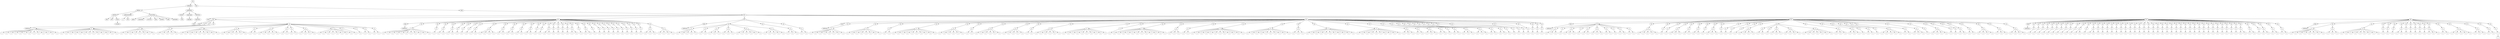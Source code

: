digraph Tree {
	"t0" [label = "TEI"];
	"t1" [label = "teiHeader"];
	"t2" [label = "fileDesc"];
	"t3" [label = "titleStmt"];
	"t4" [label = "title"];
	"t5" [label = "title"];
	"t6" [label = "author"];
	"t7" [label = "surname"];
	"t8" [label = "publicationStmt"];
	"t9" [label = "p"];
	"t10" [label = "idno"];
	"t11" [label = "sourceDesc"];
	"t12" [label = "genre"];
	"t13" [label = "inspiration"];
	"t14" [label = "structure"];
	"t15" [label = "type"];
	"t16" [label = "periode"];
	"t17" [label = "taille"];
	"t18" [label = "permalien"];
	"t19" [label = "profileDesc"];
	"t20" [label = "creation"];
	"t21" [label = "date"];
	"t22" [label = "langUsage"];
	"t23" [label = "language"];
	"t24" [label = "textClass"];
	"t25" [label = "keywords"];
	"t26" [label = "term"];
	"t27" [label = "text"];
	"t28" [label = "body"];
	"t29" [label = "div1"];
	"t30" [label = "head"];
	"t31" [label = "div2"];
	"t32" [label = "head"];
	"t33" [label = "listPerson"];
	"t34" [label = "sp"];
	"t35" [label = "p"];
	"t36" [label = "s"];
	"t37" [label = "s"];
	"t38" [label = "s"];
	"t39" [label = "s"];
	"t40" [label = "s"];
	"t41" [label = "s"];
	"t42" [label = "s"];
	"t43" [label = "s"];
	"t44" [label = "s"];
	"t45" [label = "s"];
	"t46" [label = "s"];
	"t47" [label = "s"];
	"t48" [label = "s"];
	"t49" [label = "sp"];
	"t50" [label = "p"];
	"t51" [label = "s"];
	"t52" [label = "s"];
	"t53" [label = "s"];
	"t54" [label = "s"];
	"t55" [label = "s"];
	"t56" [label = "s"];
	"t57" [label = "s"];
	"t58" [label = "s"];
	"t59" [label = "s"];
	"t60" [label = "s"];
	"t61" [label = "s"];
	"t62" [label = "s"];
	"t63" [label = "s"];
	"t64" [label = "sp"];
	"t65" [label = "p"];
	"t66" [label = "s"];
	"t67" [label = "s"];
	"t68" [label = "s"];
	"t69" [label = "s"];
	"t70" [label = "s"];
	"t71" [label = "s"];
	"t72" [label = "s"];
	"t73" [label = "s"];
	"t74" [label = "sp"];
	"t75" [label = "p"];
	"t76" [label = "s"];
	"t77" [label = "s"];
	"t78" [label = "s"];
	"t79" [label = "s"];
	"t80" [label = "s"];
	"t81" [label = "p"];
	"t82" [label = "s"];
	"t83" [label = "s"];
	"t84" [label = "s"];
	"t85" [label = "s"];
	"t86" [label = "s"];
	"t87" [label = "s"];
	"t88" [label = "s"];
	"t89" [label = "s"];
	"t90" [label = "s"];
	"t91" [label = "p"];
	"t92" [label = "s"];
	"t93" [label = "s"];
	"t94" [label = "s"];
	"t95" [label = "s"];
	"t96" [label = "s"];
	"t97" [label = "s"];
	"t98" [label = "p"];
	"t99" [label = "s"];
	"t100" [label = "s"];
	"t101" [label = "p"];
	"t102" [label = "s"];
	"t103" [label = "s"];
	"t104" [label = "s"];
	"t105" [label = "s"];
	"t106" [label = "s"];
	"t107" [label = "p"];
	"t108" [label = "s"];
	"t109" [label = "s"];
	"t110" [label = "p"];
	"t111" [label = "s"];
	"t112" [label = "s"];
	"t113" [label = "p"];
	"t114" [label = "s"];
	"t115" [label = "s"];
	"t116" [label = "s"];
	"t117" [label = "s"];
	"t118" [label = "p"];
	"t119" [label = "s"];
	"t120" [label = "s"];
	"t121" [label = "s"];
	"t122" [label = "s"];
	"t123" [label = "s"];
	"t124" [label = "s"];
	"t125" [label = "s"];
	"t126" [label = "s"];
	"t127" [label = "p"];
	"t128" [label = "s"];
	"t129" [label = "p"];
	"t130" [label = "s"];
	"t131" [label = "p"];
	"t132" [label = "s"];
	"t133" [label = "s"];
	"t134" [label = "p"];
	"t135" [label = "s"];
	"t136" [label = "s"];
	"t137" [label = "div2"];
	"t138" [label = "head"];
	"t139" [label = "listPerson"];
	"t140" [label = "sp"];
	"t141" [label = "p"];
	"t142" [label = "s"];
	"t143" [label = "s"];
	"t144" [label = "s"];
	"t145" [label = "s"];
	"t146" [label = "s"];
	"t147" [label = "s"];
	"t148" [label = "s"];
	"t149" [label = "s"];
	"t150" [label = "s"];
	"t151" [label = "s"];
	"t152" [label = "s"];
	"t153" [label = "sp"];
	"t154" [label = "p"];
	"t155" [label = "s"];
	"t156" [label = "sp"];
	"t157" [label = "p"];
	"t158" [label = "s"];
	"t159" [label = "s"];
	"t160" [label = "sp"];
	"t161" [label = "p"];
	"t162" [label = "s"];
	"t163" [label = "s"];
	"t164" [label = "sp"];
	"t165" [label = "p"];
	"t166" [label = "s"];
	"t167" [label = "sp"];
	"t168" [label = "p"];
	"t169" [label = "s"];
	"t170" [label = "sp"];
	"t171" [label = "p"];
	"t172" [label = "s"];
	"t173" [label = "sp"];
	"t174" [label = "p"];
	"t175" [label = "s"];
	"t176" [label = "s"];
	"t177" [label = "sp"];
	"t178" [label = "p"];
	"t179" [label = "s"];
	"t180" [label = "s"];
	"t181" [label = "s"];
	"t182" [label = "s"];
	"t183" [label = "sp"];
	"t184" [label = "p"];
	"t185" [label = "s"];
	"t186" [label = "s"];
	"t187" [label = "sp"];
	"t188" [label = "p"];
	"t189" [label = "s"];
	"t190" [label = "s"];
	"t191" [label = "sp"];
	"t192" [label = "p"];
	"t193" [label = "s"];
	"t194" [label = "s"];
	"t195" [label = "sp"];
	"t196" [label = "p"];
	"t197" [label = "s"];
	"t198" [label = "s"];
	"t199" [label = "sp"];
	"t200" [label = "p"];
	"t201" [label = "s"];
	"t202" [label = "sp"];
	"t203" [label = "p"];
	"t204" [label = "s"];
	"t205" [label = "sp"];
	"t206" [label = "p"];
	"t207" [label = "s"];
	"t208" [label = "s"];
	"t209" [label = "sp"];
	"t210" [label = "p"];
	"t211" [label = "s"];
	"t212" [label = "sp"];
	"t213" [label = "p"];
	"t214" [label = "s"];
	"t215" [label = "sp"];
	"t216" [label = "p"];
	"t217" [label = "s"];
	"t218" [label = "sp"];
	"t219" [label = "p"];
	"t220" [label = "s"];
	"t221" [label = "sp"];
	"t222" [label = "p"];
	"t223" [label = "s"];
	"t224" [label = "s"];
	"t225" [label = "sp"];
	"t226" [label = "p"];
	"t227" [label = "s"];
	"t228" [label = "sp"];
	"t229" [label = "p"];
	"t230" [label = "s"];
	"t231" [label = "s"];
	"t232" [label = "sp"];
	"t233" [label = "p"];
	"t234" [label = "s"];
	"t235" [label = "sp"];
	"t236" [label = "p"];
	"t237" [label = "s"];
	"t238" [label = "sp"];
	"t239" [label = "p"];
	"t240" [label = "s"];
	"t241" [label = "sp"];
	"t242" [label = "p"];
	"t243" [label = "s"];
	"t244" [label = "sp"];
	"t245" [label = "p"];
	"t246" [label = "s"];
	"t247" [label = "sp"];
	"t248" [label = "p"];
	"t249" [label = "s"];
	"t250" [label = "sp"];
	"t251" [label = "p"];
	"t252" [label = "s"];
	"t253" [label = "sp"];
	"t254" [label = "p"];
	"t255" [label = "s"];
	"t256" [label = "sp"];
	"t257" [label = "p"];
	"t258" [label = "s"];
	"t259" [label = "sp"];
	"t260" [label = "p"];
	"t261" [label = "s"];
	"t262" [label = "sp"];
	"t263" [label = "p"];
	"t264" [label = "s"];
	"t265" [label = "sp"];
	"t266" [label = "p"];
	"t267" [label = "s"];
	"t268" [label = "s"];
	"t269" [label = "s"];
	"t270" [label = "p"];
	"t271" [label = "s"];
	"t272" [label = "s"];
	"t273" [label = "s"];
	"t274" [label = "s"];
	"t275" [label = "div2"];
	"t276" [label = "head"];
	"t277" [label = "listPerson"];
	"t278" [label = "sp"];
	"t279" [label = "p"];
	"t280" [label = "s"];
	"t281" [label = "s"];
	"t282" [label = "s"];
	"t283" [label = "s"];
	"t284" [label = "s"];
	"t285" [label = "p"];
	"t286" [label = "s"];
	"t287" [label = "s"];
	"t288" [label = "p"];
	"t289" [label = "s"];
	"t290" [label = "s"];
	"t291" [label = "s"];
	"t292" [label = "p"];
	"t293" [label = "s"];
	"t294" [label = "s"];
	"t295" [label = "s"];
	"t296" [label = "p"];
	"t297" [label = "s"];
	"t298" [label = "s"];
	"t299" [label = "s"];
	"t300" [label = "s"];
	"t301" [label = "s"];
	"t302" [label = "s"];
	"t303" [label = "p"];
	"t304" [label = "s"];
	"t305" [label = "s"];
	"t306" [label = "s"];
	"t307" [label = "s"];
	"t308" [label = "s"];
	"t309" [label = "sp"];
	"t310" [label = "p"];
	"t311" [label = "s"];
	"t312" [label = "s"];
	"t313" [label = "s"];
	"t314" [label = "sp"];
	"t315" [label = "p"];
	"t316" [label = "s"];
	"t317" [label = "s"];
	"t318" [label = "div2"];
	"t319" [label = "head"];
	"t320" [label = "listPerson"];
	"t321" [label = "sp"];
	"t322" [label = "p"];
	"t323" [label = "s"];
	"t324" [label = "s"];
	"t325" [label = "s"];
	"t326" [label = "s"];
	"t327" [label = "s"];
	"t328" [label = "s"];
	"t329" [label = "s"];
	"t330" [label = "s"];
	"t331" [label = "sp"];
	"t332" [label = "p"];
	"t333" [label = "s"];
	"t334" [label = "s"];
	"t335" [label = "s"];
	"t336" [label = "s"];
	"t337" [label = "s"];
	"t338" [label = "s"];
	"t339" [label = "s"];
	"t340" [label = "s"];
	"t341" [label = "sp"];
	"t342" [label = "p"];
	"t343" [label = "s"];
	"t344" [label = "s"];
	"t345" [label = "sp"];
	"t346" [label = "p"];
	"t347" [label = "s"];
	"t348" [label = "s"];
	"t349" [label = "s"];
	"t350" [label = "s"];
	"t351" [label = "s"];
	"t352" [label = "s"];
	"t353" [label = "s"];
	"t354" [label = "s"];
	"t355" [label = "s"];
	"t356" [label = "s"];
	"t357" [label = "sp"];
	"t358" [label = "p"];
	"t359" [label = "s"];
	"t360" [label = "s"];
	"t361" [label = "s"];
	"t362" [label = "s"];
	"t363" [label = "s"];
	"t364" [label = "s"];
	"t365" [label = "sp"];
	"t366" [label = "p"];
	"t367" [label = "s"];
	"t368" [label = "s"];
	"t369" [label = "sp"];
	"t370" [label = "p"];
	"t371" [label = "s"];
	"t372" [label = "s"];
	"t373" [label = "s"];
	"t374" [label = "s"];
	"t375" [label = "s"];
	"t376" [label = "s"];
	"t377" [label = "sp"];
	"t378" [label = "p"];
	"t379" [label = "s"];
	"t380" [label = "s"];
	"t381" [label = "s"];
	"t382" [label = "s"];
	"t383" [label = "s"];
	"t384" [label = "sp"];
	"t385" [label = "p"];
	"t386" [label = "s"];
	"t387" [label = "s"];
	"t388" [label = "sp"];
	"t389" [label = "p"];
	"t390" [label = "s"];
	"t391" [label = "s"];
	"t392" [label = "s"];
	"t393" [label = "s"];
	"t394" [label = "s"];
	"t395" [label = "s"];
	"t396" [label = "sp"];
	"t397" [label = "p"];
	"t398" [label = "s"];
	"t399" [label = "s"];
	"t400" [label = "s"];
	"t401" [label = "s"];
	"t402" [label = "s"];
	"t403" [label = "s"];
	"t404" [label = "s"];
	"t405" [label = "s"];
	"t406" [label = "s"];
	"t407" [label = "s"];
	"t408" [label = "sp"];
	"t409" [label = "p"];
	"t410" [label = "s"];
	"t411" [label = "sp"];
	"t412" [label = "p"];
	"t413" [label = "s"];
	"t414" [label = "s"];
	"t415" [label = "s"];
	"t416" [label = "s"];
	"t417" [label = "s"];
	"t418" [label = "s"];
	"t419" [label = "s"];
	"t420" [label = "s"];
	"t421" [label = "s"];
	"t422" [label = "s"];
	"t423" [label = "s"];
	"t424" [label = "s"];
	"t425" [label = "sp"];
	"t426" [label = "p"];
	"t427" [label = "s"];
	"t428" [label = "s"];
	"t429" [label = "s"];
	"t430" [label = "sp"];
	"t431" [label = "p"];
	"t432" [label = "s"];
	"t433" [label = "s"];
	"t434" [label = "sp"];
	"t435" [label = "p"];
	"t436" [label = "s"];
	"t437" [label = "s"];
	"t438" [label = "s"];
	"t439" [label = "s"];
	"t440" [label = "s"];
	"t441" [label = "s"];
	"t442" [label = "s"];
	"t443" [label = "s"];
	"t444" [label = "s"];
	"t445" [label = "s"];
	"t446" [label = "s"];
	"t447" [label = "s"];
	"t448" [label = "sp"];
	"t449" [label = "p"];
	"t450" [label = "s"];
	"t451" [label = "s"];
	"t452" [label = "s"];
	"t453" [label = "s"];
	"t454" [label = "s"];
	"t455" [label = "s"];
	"t456" [label = "s"];
	"t457" [label = "s"];
	"t458" [label = "s"];
	"t459" [label = "s"];
	"t460" [label = "sp"];
	"t461" [label = "p"];
	"t462" [label = "s"];
	"t463" [label = "s"];
	"t464" [label = "s"];
	"t465" [label = "sp"];
	"t466" [label = "p"];
	"t467" [label = "s"];
	"t468" [label = "s"];
	"t469" [label = "s"];
	"t470" [label = "s"];
	"t471" [label = "s"];
	"t472" [label = "s"];
	"t473" [label = "s"];
	"t474" [label = "s"];
	"t475" [label = "s"];
	"t476" [label = "s"];
	"t477" [label = "s"];
	"t478" [label = "sp"];
	"t479" [label = "p"];
	"t480" [label = "s"];
	"t481" [label = "s"];
	"t482" [label = "s"];
	"t483" [label = "s"];
	"t484" [label = "s"];
	"t485" [label = "s"];
	"t486" [label = "s"];
	"t487" [label = "s"];
	"t488" [label = "s"];
	"t489" [label = "s"];
	"t490" [label = "sp"];
	"t491" [label = "p"];
	"t492" [label = "s"];
	"t493" [label = "s"];
	"t494" [label = "s"];
	"t495" [label = "sp"];
	"t496" [label = "p"];
	"t497" [label = "s"];
	"t498" [label = "s"];
	"t499" [label = "sp"];
	"t500" [label = "p"];
	"t501" [label = "s"];
	"t502" [label = "s"];
	"t503" [label = "s"];
	"t504" [label = "sp"];
	"t505" [label = "p"];
	"t506" [label = "s"];
	"t507" [label = "s"];
	"t508" [label = "sp"];
	"t509" [label = "p"];
	"t510" [label = "s"];
	"t511" [label = "sp"];
	"t512" [label = "p"];
	"t513" [label = "s"];
	"t514" [label = "s"];
	"t515" [label = "sp"];
	"t516" [label = "p"];
	"t517" [label = "s"];
	"t518" [label = "s"];
	"t519" [label = "s"];
	"t520" [label = "sp"];
	"t521" [label = "p"];
	"t522" [label = "s"];
	"t523" [label = "s"];
	"t524" [label = "s"];
	"t525" [label = "sp"];
	"t526" [label = "p"];
	"t527" [label = "s"];
	"t528" [label = "s"];
	"t529" [label = "sp"];
	"t530" [label = "p"];
	"t531" [label = "s"];
	"t532" [label = "s"];
	"t533" [label = "sp"];
	"t534" [label = "p"];
	"t535" [label = "s"];
	"t536" [label = "sp"];
	"t537" [label = "p"];
	"t538" [label = "s"];
	"t539" [label = "sp"];
	"t540" [label = "p"];
	"t541" [label = "s"];
	"t542" [label = "sp"];
	"t543" [label = "p"];
	"t544" [label = "s"];
	"t545" [label = "sp"];
	"t546" [label = "p"];
	"t547" [label = "s"];
	"t548" [label = "sp"];
	"t549" [label = "p"];
	"t550" [label = "s"];
	"t551" [label = "sp"];
	"t552" [label = "p"];
	"t553" [label = "s"];
	"t554" [label = "sp"];
	"t555" [label = "p"];
	"t556" [label = "s"];
	"t557" [label = "div2"];
	"t558" [label = "head"];
	"t559" [label = "listPerson"];
	"t560" [label = "sp"];
	"t561" [label = "p"];
	"t562" [label = "s"];
	"t563" [label = "s"];
	"t564" [label = "s"];
	"t565" [label = "p"];
	"t566" [label = "s"];
	"t567" [label = "p"];
	"t568" [label = "s"];
	"t569" [label = "s"];
	"t570" [label = "s"];
	"t571" [label = "p"];
	"t572" [label = "s"];
	"t573" [label = "p"];
	"t574" [label = "s"];
	"t575" [label = "s"];
	"t576" [label = "p"];
	"t577" [label = "s"];
	"t578" [label = "s"];
	"t579" [label = "s"];
	"t580" [label = "p"];
	"t581" [label = "s"];
	"t582" [label = "s"];
	"t583" [label = "p"];
	"t584" [label = "s"];
	"t585" [label = "p"];
	"t586" [label = "s"];
	"t587" [label = "s"];
	"t588" [label = "p"];
	"t589" [label = "s"];
	"t590" [label = "s"];
	"t591" [label = "sp"];
	"t592" [label = "p"];
	"t593" [label = "s"];
	"t594" [label = "s"];
	"t595" [label = "s"];
	"t596" [label = "s"];
	"t597" [label = "s"];
	"t598" [label = "sp"];
	"t599" [label = "p"];
	"t600" [label = "s"];
	"t601" [label = "sp"];
	"t602" [label = "p"];
	"t603" [label = "s"];
	"t604" [label = "sp"];
	"t605" [label = "p"];
	"t606" [label = "s"];
	"t607" [label = "s"];
	"t608" [label = "s"];
	"t609" [label = "sp"];
	"t610" [label = "p"];
	"t611" [label = "s"];
	"t612" [label = "s"];
	"t613" [label = "sp"];
	"t614" [label = "p"];
	"t615" [label = "s"];
	"t616" [label = "s"];
	"t617" [label = "sp"];
	"t618" [label = "p"];
	"t619" [label = "s"];
	"t620" [label = "sp"];
	"t621" [label = "p"];
	"t622" [label = "s"];
	"t623" [label = "s"];
	"t624" [label = "s"];
	"t625" [label = "sp"];
	"t626" [label = "p"];
	"t627" [label = "s"];
	"t628" [label = "sp"];
	"t629" [label = "p"];
	"t630" [label = "s"];
	"t631" [label = "sp"];
	"t632" [label = "p"];
	"t633" [label = "s"];
	"t634" [label = "sp"];
	"t635" [label = "p"];
	"t636" [label = "s"];
	"t637" [label = "sp"];
	"t638" [label = "p"];
	"t639" [label = "s"];
	"t640" [label = "s"];
	"t641" [label = "s"];
	"t642" [label = "s"];
	"t643" [label = "sp"];
	"t644" [label = "p"];
	"t645" [label = "s"];
	"t646" [label = "s"];
	"t647" [label = "p"];
	"t648" [label = "s"];
	"t649" [label = "p"];
	"t650" [label = "s"];
	"t651" [label = "s"];
	"t652" [label = "s"];
	"t653" [label = "p"];
	"t654" [label = "s"];
	"t655" [label = "s"];
	"t656" [label = "s"];
	"t657" [label = "s"];
	"t658" [label = "p"];
	"t659" [label = "s"];
	"t660" [label = "s"];
	"t661" [label = "s"];
	"t662" [label = "s"];
	"t663" [label = "s"];
	"t664" [label = "s"];
	"t665" [label = "s"];
	"t666" [label = "sp"];
	"t667" [label = "p"];
	"t668" [label = "s"];
	"t669" [label = "s"];
	"t670" [label = "s"];
	"t671" [label = "sp"];
	"t672" [label = "p"];
	"t673" [label = "s"];
	"t674" [label = "s"];
	"t675" [label = "s"];
	"t676" [label = "sp"];
	"t677" [label = "p"];
	"t678" [label = "s"];
	"t679" [label = "sp"];
	"t680" [label = "p"];
	"t681" [label = "s"];
	"t682" [label = "s"];
	"t683" [label = "sp"];
	"t684" [label = "p"];
	"t685" [label = "s"];
	"t686" [label = "sp"];
	"t687" [label = "p"];
	"t688" [label = "s"];
	"t689" [label = "s"];
	"t690" [label = "s"];
	"t691" [label = "s"];
	"t692" [label = "s"];
	"t693" [label = "sp"];
	"t694" [label = "p"];
	"t695" [label = "s"];
	"t696" [label = "s"];
	"t697" [label = "sp"];
	"t698" [label = "p"];
	"t699" [label = "s"];
	"t700" [label = "s"];
	"t701" [label = "s"];
	"t702" [label = "sp"];
	"t703" [label = "p"];
	"t704" [label = "s"];
	"t705" [label = "sp"];
	"t706" [label = "p"];
	"t707" [label = "s"];
	"t708" [label = "s"];
	"t709" [label = "s"];
	"t710" [label = "s"];
	"t711" [label = "sp"];
	"t712" [label = "p"];
	"t713" [label = "s"];
	"t714" [label = "sp"];
	"t715" [label = "p"];
	"t716" [label = "s"];
	"t717" [label = "sp"];
	"t718" [label = "p"];
	"t719" [label = "s"];
	"t720" [label = "s"];
	"t721" [label = "sp"];
	"t722" [label = "p"];
	"t723" [label = "s"];
	"t724" [label = "s"];
	"t725" [label = "sp"];
	"t726" [label = "p"];
	"t727" [label = "s"];
	"t728" [label = "s"];
	"t729" [label = "s"];
	"t730" [label = "s"];
	"t731" [label = "sp"];
	"t732" [label = "p"];
	"t733" [label = "s"];
	"t734" [label = "s"];
	"t735" [label = "s"];
	"t736" [label = "sp"];
	"t737" [label = "p"];
	"t738" [label = "s"];
	"t739" [label = "s"];
	"t740" [label = "s"];
	"t741" [label = "s"];
	"t742" [label = "div2"];
	"t743" [label = "head"];
	"t744" [label = "listPerson"];
	"t745" [label = "sp"];
	"t746" [label = "p"];
	"t747" [label = "s"];
	"t748" [label = "sp"];
	"t749" [label = "p"];
	"t750" [label = "s"];
	"t751" [label = "sp"];
	"t752" [label = "p"];
	"t753" [label = "s"];
	"t754" [label = "sp"];
	"t755" [label = "p"];
	"t756" [label = "s"];
	"t757" [label = "sp"];
	"t758" [label = "p"];
	"t759" [label = "s"];
	"t760" [label = "sp"];
	"t761" [label = "p"];
	"t762" [label = "s"];
	"t763" [label = "sp"];
	"t764" [label = "p"];
	"t765" [label = "s"];
	"t766" [label = "sp"];
	"t767" [label = "p"];
	"t768" [label = "s"];
	"t769" [label = "sp"];
	"t770" [label = "p"];
	"t771" [label = "s"];
	"t772" [label = "sp"];
	"t773" [label = "p"];
	"t774" [label = "s"];
	"t775" [label = "sp"];
	"t776" [label = "p"];
	"t777" [label = "s"];
	"t778" [label = "s"];
	"t779" [label = "sp"];
	"t780" [label = "p"];
	"t781" [label = "s"];
	"t782" [label = "sp"];
	"t783" [label = "p"];
	"t784" [label = "s"];
	"t785" [label = "s"];
	"t786" [label = "sp"];
	"t787" [label = "p"];
	"t788" [label = "s"];
	"t789" [label = "sp"];
	"t790" [label = "p"];
	"t791" [label = "s"];
	"t792" [label = "sp"];
	"t793" [label = "p"];
	"t794" [label = "s"];
	"t795" [label = "sp"];
	"t796" [label = "p"];
	"t797" [label = "s"];
	"t798" [label = "sp"];
	"t799" [label = "p"];
	"t800" [label = "s"];
	"t801" [label = "sp"];
	"t802" [label = "p"];
	"t803" [label = "s"];
	"t804" [label = "sp"];
	"t805" [label = "p"];
	"t806" [label = "s"];
	"t807" [label = "sp"];
	"t808" [label = "p"];
	"t809" [label = "s"];
	"t810" [label = "sp"];
	"t811" [label = "p"];
	"t812" [label = "s"];
	"t813" [label = "sp"];
	"t814" [label = "p"];
	"t815" [label = "s"];
	"t816" [label = "sp"];
	"t817" [label = "p"];
	"t818" [label = "s"];
	"t819" [label = "sp"];
	"t820" [label = "p"];
	"t821" [label = "s"];
	"t822" [label = "sp"];
	"t823" [label = "p"];
	"t824" [label = "s"];
	"t825" [label = "sp"];
	"t826" [label = "p"];
	"t827" [label = "s"];
	"t828" [label = "sp"];
	"t829" [label = "p"];
	"t830" [label = "s"];
	"t831" [label = "sp"];
	"t832" [label = "p"];
	"t833" [label = "s"];
	"t834" [label = "sp"];
	"t835" [label = "p"];
	"t836" [label = "s"];
	"t837" [label = "sp"];
	"t838" [label = "p"];
	"t839" [label = "s"];
	"t840" [label = "sp"];
	"t841" [label = "p"];
	"t842" [label = "s"];
	"t843" [label = "sp"];
	"t844" [label = "p"];
	"t845" [label = "s"];
	"t846" [label = "sp"];
	"t847" [label = "p"];
	"t848" [label = "s"];
	"t849" [label = "sp"];
	"t850" [label = "p"];
	"t851" [label = "s"];
	"t852" [label = "sp"];
	"t853" [label = "p"];
	"t854" [label = "s"];
	"t855" [label = "sp"];
	"t856" [label = "p"];
	"t857" [label = "s"];
	"t858" [label = "sp"];
	"t859" [label = "p"];
	"t860" [label = "s"];
	"t861" [label = "sp"];
	"t862" [label = "p"];
	"t863" [label = "s"];
	"t864" [label = "sp"];
	"t865" [label = "p"];
	"t866" [label = "s"];
	"t867" [label = "sp"];
	"t868" [label = "p"];
	"t869" [label = "s"];
	"t870" [label = "sp"];
	"t871" [label = "p"];
	"t872" [label = "s"];
	"t873" [label = "sp"];
	"t874" [label = "p"];
	"t875" [label = "s"];
	"t876" [label = "sp"];
	"t877" [label = "p"];
	"t878" [label = "s"];
	"t879" [label = "sp"];
	"t880" [label = "p"];
	"t881" [label = "s"];
	"t882" [label = "s"];
	"t883" [label = "sp"];
	"t884" [label = "p"];
	"t885" [label = "s"];
	"t886" [label = "s"];
	"t887" [label = "sp"];
	"t888" [label = "p"];
	"t889" [label = "s"];
	"t890" [label = "sp"];
	"t891" [label = "p"];
	"t892" [label = "s"];
	"t893" [label = "s"];
	"t894" [label = "sp"];
	"t895" [label = "p"];
	"t896" [label = "s"];
	"t897" [label = "s"];
	"t898" [label = "sp"];
	"t899" [label = "p"];
	"t900" [label = "s"];
	"t901" [label = "s"];
	"t902" [label = "div2"];
	"t903" [label = "head"];
	"t904" [label = "listPerson"];
	"t905" [label = "sp"];
	"t906" [label = "p"];
	"t907" [label = "s"];
	"t908" [label = "s"];
	"t909" [label = "s"];
	"t910" [label = "s"];
	"t911" [label = "s"];
	"t912" [label = "s"];
	"t913" [label = "s"];
	"t914" [label = "s"];
	"t915" [label = "p"];
	"t916" [label = "s"];
	"t917" [label = "s"];
	"t918" [label = "s"];
	"t919" [label = "sp"];
	"t920" [label = "p"];
	"t921" [label = "s"];
	"t922" [label = "s"];
	"t923" [label = "s"];
	"t924" [label = "s"];
	"t925" [label = "s"];
	"t926" [label = "s"];
	"t927" [label = "s"];
	"t928" [label = "s"];
	"t929" [label = "s"];
	"t930" [label = "sp"];
	"t931" [label = "p"];
	"t932" [label = "s"];
	"t933" [label = "sp"];
	"t934" [label = "p"];
	"t935" [label = "s"];
	"t936" [label = "sp"];
	"t937" [label = "p"];
	"t938" [label = "s"];
	"t939" [label = "sp"];
	"t940" [label = "p"];
	"t941" [label = "s"];
	"t942" [label = "s"];
	"t943" [label = "sp"];
	"t944" [label = "p"];
	"t945" [label = "s"];
	"t946" [label = "sp"];
	"t947" [label = "p"];
	"t948" [label = "s"];
	"t949" [label = "sp"];
	"t950" [label = "p"];
	"t951" [label = "s"];
	"t952" [label = "sp"];
	"t953" [label = "p"];
	"t954" [label = "s"];
	"t955" [label = "sp"];
	"t956" [label = "p"];
	"t957" [label = "s"];
	"t958" [label = "sp"];
	"t959" [label = "p"];
	"t960" [label = "s"];
	"t961" [label = "s"];
	"t962" [label = "s"];
	"t963" [label = "sp"];
	"t964" [label = "p"];
	"t965" [label = "s"];
	"t966" [label = "s"];
	"t967" [label = "sp"];
	"t968" [label = "p"];
	"t969" [label = "s"];
	"t970" [label = "s"];
	"t971" [label = "s"];
	"t972" [label = "s"];
	"t973" [label = "s"];
	"t974" [label = "sp"];
	"t975" [label = "p"];
	"t976" [label = "s"];
	"t977" [label = "s"];
	"t978" [label = "s"];
	"t979" [label = "sp"];
	"t980" [label = "p"];
	"t981" [label = "s"];
	"t982" [label = "s"];
	"t983" [label = "sp"];
	"t984" [label = "p"];
	"t985" [label = "s"];
	"t986" [label = "s"];
	"t0" -> "t1";
	"t1" -> "t2";
	"t2" -> "t3";
	"t3" -> "t4";
	"t3" -> "t5";
	"t3" -> "t6";
	"t6" -> "t7";
	"t2" -> "t8";
	"t8" -> "t9";
	"t8" -> "t10";
	"t2" -> "t11";
	"t11" -> "t12";
	"t11" -> "t13";
	"t11" -> "t14";
	"t11" -> "t15";
	"t11" -> "t16";
	"t11" -> "t17";
	"t11" -> "t18";
	"t1" -> "t19";
	"t19" -> "t20";
	"t20" -> "t21";
	"t19" -> "t22";
	"t22" -> "t23";
	"t19" -> "t24";
	"t24" -> "t25";
	"t25" -> "t26";
	"t0" -> "t27";
	"t27" -> "t28";
	"t28" -> "t29";
	"t29" -> "t30";
	"t29" -> "t31";
	"t31" -> "t32";
	"t32" -> "t33";
	"t31" -> "t34";
	"t34" -> "t35";
	"t35" -> "t36";
	"t35" -> "t37";
	"t35" -> "t38";
	"t35" -> "t39";
	"t35" -> "t40";
	"t35" -> "t41";
	"t35" -> "t42";
	"t35" -> "t43";
	"t35" -> "t44";
	"t35" -> "t45";
	"t35" -> "t46";
	"t35" -> "t47";
	"t35" -> "t48";
	"t31" -> "t49";
	"t49" -> "t50";
	"t50" -> "t51";
	"t50" -> "t52";
	"t50" -> "t53";
	"t50" -> "t54";
	"t50" -> "t55";
	"t50" -> "t56";
	"t50" -> "t57";
	"t50" -> "t58";
	"t50" -> "t59";
	"t50" -> "t60";
	"t50" -> "t61";
	"t50" -> "t62";
	"t50" -> "t63";
	"t31" -> "t64";
	"t64" -> "t65";
	"t65" -> "t66";
	"t65" -> "t67";
	"t65" -> "t68";
	"t65" -> "t69";
	"t65" -> "t70";
	"t65" -> "t71";
	"t65" -> "t72";
	"t65" -> "t73";
	"t31" -> "t74";
	"t74" -> "t75";
	"t75" -> "t76";
	"t75" -> "t77";
	"t75" -> "t78";
	"t75" -> "t79";
	"t75" -> "t80";
	"t74" -> "t81";
	"t81" -> "t82";
	"t81" -> "t83";
	"t81" -> "t84";
	"t81" -> "t85";
	"t81" -> "t86";
	"t81" -> "t87";
	"t81" -> "t88";
	"t81" -> "t89";
	"t81" -> "t90";
	"t74" -> "t91";
	"t91" -> "t92";
	"t91" -> "t93";
	"t91" -> "t94";
	"t91" -> "t95";
	"t91" -> "t96";
	"t91" -> "t97";
	"t74" -> "t98";
	"t98" -> "t99";
	"t98" -> "t100";
	"t74" -> "t101";
	"t101" -> "t102";
	"t101" -> "t103";
	"t101" -> "t104";
	"t101" -> "t105";
	"t101" -> "t106";
	"t74" -> "t107";
	"t107" -> "t108";
	"t107" -> "t109";
	"t74" -> "t110";
	"t110" -> "t111";
	"t110" -> "t112";
	"t74" -> "t113";
	"t113" -> "t114";
	"t113" -> "t115";
	"t113" -> "t116";
	"t113" -> "t117";
	"t74" -> "t118";
	"t118" -> "t119";
	"t118" -> "t120";
	"t118" -> "t121";
	"t118" -> "t122";
	"t118" -> "t123";
	"t118" -> "t124";
	"t118" -> "t125";
	"t118" -> "t126";
	"t74" -> "t127";
	"t127" -> "t128";
	"t74" -> "t129";
	"t129" -> "t130";
	"t74" -> "t131";
	"t131" -> "t132";
	"t131" -> "t133";
	"t74" -> "t134";
	"t134" -> "t135";
	"t134" -> "t136";
	"t29" -> "t137";
	"t137" -> "t138";
	"t138" -> "t139";
	"t137" -> "t140";
	"t140" -> "t141";
	"t141" -> "t142";
	"t141" -> "t143";
	"t141" -> "t144";
	"t141" -> "t145";
	"t141" -> "t146";
	"t141" -> "t147";
	"t141" -> "t148";
	"t141" -> "t149";
	"t141" -> "t150";
	"t141" -> "t151";
	"t141" -> "t152";
	"t137" -> "t153";
	"t153" -> "t154";
	"t154" -> "t155";
	"t137" -> "t156";
	"t156" -> "t157";
	"t157" -> "t158";
	"t157" -> "t159";
	"t137" -> "t160";
	"t160" -> "t161";
	"t161" -> "t162";
	"t161" -> "t163";
	"t137" -> "t164";
	"t164" -> "t165";
	"t165" -> "t166";
	"t137" -> "t167";
	"t167" -> "t168";
	"t168" -> "t169";
	"t137" -> "t170";
	"t170" -> "t171";
	"t171" -> "t172";
	"t137" -> "t173";
	"t173" -> "t174";
	"t174" -> "t175";
	"t174" -> "t176";
	"t137" -> "t177";
	"t177" -> "t178";
	"t178" -> "t179";
	"t178" -> "t180";
	"t178" -> "t181";
	"t178" -> "t182";
	"t137" -> "t183";
	"t183" -> "t184";
	"t184" -> "t185";
	"t184" -> "t186";
	"t137" -> "t187";
	"t187" -> "t188";
	"t188" -> "t189";
	"t188" -> "t190";
	"t137" -> "t191";
	"t191" -> "t192";
	"t192" -> "t193";
	"t192" -> "t194";
	"t137" -> "t195";
	"t195" -> "t196";
	"t196" -> "t197";
	"t196" -> "t198";
	"t137" -> "t199";
	"t199" -> "t200";
	"t200" -> "t201";
	"t137" -> "t202";
	"t202" -> "t203";
	"t203" -> "t204";
	"t137" -> "t205";
	"t205" -> "t206";
	"t206" -> "t207";
	"t206" -> "t208";
	"t137" -> "t209";
	"t209" -> "t210";
	"t210" -> "t211";
	"t137" -> "t212";
	"t212" -> "t213";
	"t213" -> "t214";
	"t137" -> "t215";
	"t215" -> "t216";
	"t216" -> "t217";
	"t137" -> "t218";
	"t218" -> "t219";
	"t219" -> "t220";
	"t137" -> "t221";
	"t221" -> "t222";
	"t222" -> "t223";
	"t222" -> "t224";
	"t137" -> "t225";
	"t225" -> "t226";
	"t226" -> "t227";
	"t137" -> "t228";
	"t228" -> "t229";
	"t229" -> "t230";
	"t229" -> "t231";
	"t137" -> "t232";
	"t232" -> "t233";
	"t233" -> "t234";
	"t137" -> "t235";
	"t235" -> "t236";
	"t236" -> "t237";
	"t137" -> "t238";
	"t238" -> "t239";
	"t239" -> "t240";
	"t137" -> "t241";
	"t241" -> "t242";
	"t242" -> "t243";
	"t137" -> "t244";
	"t244" -> "t245";
	"t245" -> "t246";
	"t137" -> "t247";
	"t247" -> "t248";
	"t248" -> "t249";
	"t137" -> "t250";
	"t250" -> "t251";
	"t251" -> "t252";
	"t137" -> "t253";
	"t253" -> "t254";
	"t254" -> "t255";
	"t137" -> "t256";
	"t256" -> "t257";
	"t257" -> "t258";
	"t137" -> "t259";
	"t259" -> "t260";
	"t260" -> "t261";
	"t137" -> "t262";
	"t262" -> "t263";
	"t263" -> "t264";
	"t137" -> "t265";
	"t265" -> "t266";
	"t266" -> "t267";
	"t266" -> "t268";
	"t266" -> "t269";
	"t265" -> "t270";
	"t270" -> "t271";
	"t270" -> "t272";
	"t270" -> "t273";
	"t270" -> "t274";
	"t29" -> "t275";
	"t275" -> "t276";
	"t276" -> "t277";
	"t275" -> "t278";
	"t278" -> "t279";
	"t279" -> "t280";
	"t279" -> "t281";
	"t279" -> "t282";
	"t279" -> "t283";
	"t279" -> "t284";
	"t278" -> "t285";
	"t285" -> "t286";
	"t285" -> "t287";
	"t278" -> "t288";
	"t288" -> "t289";
	"t288" -> "t290";
	"t288" -> "t291";
	"t278" -> "t292";
	"t292" -> "t293";
	"t292" -> "t294";
	"t292" -> "t295";
	"t278" -> "t296";
	"t296" -> "t297";
	"t296" -> "t298";
	"t296" -> "t299";
	"t296" -> "t300";
	"t296" -> "t301";
	"t296" -> "t302";
	"t278" -> "t303";
	"t303" -> "t304";
	"t303" -> "t305";
	"t303" -> "t306";
	"t303" -> "t307";
	"t303" -> "t308";
	"t275" -> "t309";
	"t309" -> "t310";
	"t310" -> "t311";
	"t310" -> "t312";
	"t310" -> "t313";
	"t275" -> "t314";
	"t314" -> "t315";
	"t315" -> "t316";
	"t315" -> "t317";
	"t29" -> "t318";
	"t318" -> "t319";
	"t319" -> "t320";
	"t318" -> "t321";
	"t321" -> "t322";
	"t322" -> "t323";
	"t322" -> "t324";
	"t322" -> "t325";
	"t322" -> "t326";
	"t322" -> "t327";
	"t322" -> "t328";
	"t322" -> "t329";
	"t322" -> "t330";
	"t318" -> "t331";
	"t331" -> "t332";
	"t332" -> "t333";
	"t332" -> "t334";
	"t332" -> "t335";
	"t332" -> "t336";
	"t332" -> "t337";
	"t332" -> "t338";
	"t332" -> "t339";
	"t332" -> "t340";
	"t318" -> "t341";
	"t341" -> "t342";
	"t342" -> "t343";
	"t342" -> "t344";
	"t318" -> "t345";
	"t345" -> "t346";
	"t346" -> "t347";
	"t346" -> "t348";
	"t346" -> "t349";
	"t346" -> "t350";
	"t346" -> "t351";
	"t346" -> "t352";
	"t346" -> "t353";
	"t346" -> "t354";
	"t346" -> "t355";
	"t346" -> "t356";
	"t318" -> "t357";
	"t357" -> "t358";
	"t358" -> "t359";
	"t358" -> "t360";
	"t358" -> "t361";
	"t358" -> "t362";
	"t358" -> "t363";
	"t358" -> "t364";
	"t318" -> "t365";
	"t365" -> "t366";
	"t366" -> "t367";
	"t366" -> "t368";
	"t318" -> "t369";
	"t369" -> "t370";
	"t370" -> "t371";
	"t370" -> "t372";
	"t370" -> "t373";
	"t370" -> "t374";
	"t370" -> "t375";
	"t370" -> "t376";
	"t318" -> "t377";
	"t377" -> "t378";
	"t378" -> "t379";
	"t378" -> "t380";
	"t378" -> "t381";
	"t378" -> "t382";
	"t378" -> "t383";
	"t318" -> "t384";
	"t384" -> "t385";
	"t385" -> "t386";
	"t385" -> "t387";
	"t318" -> "t388";
	"t388" -> "t389";
	"t389" -> "t390";
	"t389" -> "t391";
	"t389" -> "t392";
	"t389" -> "t393";
	"t389" -> "t394";
	"t389" -> "t395";
	"t318" -> "t396";
	"t396" -> "t397";
	"t397" -> "t398";
	"t397" -> "t399";
	"t397" -> "t400";
	"t397" -> "t401";
	"t397" -> "t402";
	"t397" -> "t403";
	"t397" -> "t404";
	"t397" -> "t405";
	"t397" -> "t406";
	"t397" -> "t407";
	"t318" -> "t408";
	"t408" -> "t409";
	"t409" -> "t410";
	"t318" -> "t411";
	"t411" -> "t412";
	"t412" -> "t413";
	"t412" -> "t414";
	"t412" -> "t415";
	"t412" -> "t416";
	"t412" -> "t417";
	"t412" -> "t418";
	"t412" -> "t419";
	"t412" -> "t420";
	"t412" -> "t421";
	"t412" -> "t422";
	"t412" -> "t423";
	"t412" -> "t424";
	"t318" -> "t425";
	"t425" -> "t426";
	"t426" -> "t427";
	"t426" -> "t428";
	"t426" -> "t429";
	"t318" -> "t430";
	"t430" -> "t431";
	"t431" -> "t432";
	"t431" -> "t433";
	"t318" -> "t434";
	"t434" -> "t435";
	"t435" -> "t436";
	"t435" -> "t437";
	"t435" -> "t438";
	"t435" -> "t439";
	"t435" -> "t440";
	"t435" -> "t441";
	"t435" -> "t442";
	"t435" -> "t443";
	"t435" -> "t444";
	"t435" -> "t445";
	"t435" -> "t446";
	"t435" -> "t447";
	"t318" -> "t448";
	"t448" -> "t449";
	"t449" -> "t450";
	"t449" -> "t451";
	"t449" -> "t452";
	"t449" -> "t453";
	"t449" -> "t454";
	"t449" -> "t455";
	"t449" -> "t456";
	"t449" -> "t457";
	"t449" -> "t458";
	"t449" -> "t459";
	"t318" -> "t460";
	"t460" -> "t461";
	"t461" -> "t462";
	"t461" -> "t463";
	"t461" -> "t464";
	"t318" -> "t465";
	"t465" -> "t466";
	"t466" -> "t467";
	"t466" -> "t468";
	"t466" -> "t469";
	"t466" -> "t470";
	"t466" -> "t471";
	"t466" -> "t472";
	"t466" -> "t473";
	"t466" -> "t474";
	"t466" -> "t475";
	"t466" -> "t476";
	"t466" -> "t477";
	"t318" -> "t478";
	"t478" -> "t479";
	"t479" -> "t480";
	"t479" -> "t481";
	"t479" -> "t482";
	"t479" -> "t483";
	"t479" -> "t484";
	"t479" -> "t485";
	"t479" -> "t486";
	"t479" -> "t487";
	"t479" -> "t488";
	"t479" -> "t489";
	"t318" -> "t490";
	"t490" -> "t491";
	"t491" -> "t492";
	"t491" -> "t493";
	"t491" -> "t494";
	"t318" -> "t495";
	"t495" -> "t496";
	"t496" -> "t497";
	"t496" -> "t498";
	"t318" -> "t499";
	"t499" -> "t500";
	"t500" -> "t501";
	"t500" -> "t502";
	"t500" -> "t503";
	"t318" -> "t504";
	"t504" -> "t505";
	"t505" -> "t506";
	"t505" -> "t507";
	"t318" -> "t508";
	"t508" -> "t509";
	"t509" -> "t510";
	"t318" -> "t511";
	"t511" -> "t512";
	"t512" -> "t513";
	"t512" -> "t514";
	"t318" -> "t515";
	"t515" -> "t516";
	"t516" -> "t517";
	"t516" -> "t518";
	"t516" -> "t519";
	"t318" -> "t520";
	"t520" -> "t521";
	"t521" -> "t522";
	"t521" -> "t523";
	"t521" -> "t524";
	"t318" -> "t525";
	"t525" -> "t526";
	"t526" -> "t527";
	"t526" -> "t528";
	"t318" -> "t529";
	"t529" -> "t530";
	"t530" -> "t531";
	"t530" -> "t532";
	"t318" -> "t533";
	"t533" -> "t534";
	"t534" -> "t535";
	"t318" -> "t536";
	"t536" -> "t537";
	"t537" -> "t538";
	"t318" -> "t539";
	"t539" -> "t540";
	"t540" -> "t541";
	"t318" -> "t542";
	"t542" -> "t543";
	"t543" -> "t544";
	"t318" -> "t545";
	"t545" -> "t546";
	"t546" -> "t547";
	"t318" -> "t548";
	"t548" -> "t549";
	"t549" -> "t550";
	"t318" -> "t551";
	"t551" -> "t552";
	"t552" -> "t553";
	"t318" -> "t554";
	"t554" -> "t555";
	"t555" -> "t556";
	"t29" -> "t557";
	"t557" -> "t558";
	"t558" -> "t559";
	"t557" -> "t560";
	"t560" -> "t561";
	"t561" -> "t562";
	"t561" -> "t563";
	"t561" -> "t564";
	"t560" -> "t565";
	"t565" -> "t566";
	"t560" -> "t567";
	"t567" -> "t568";
	"t567" -> "t569";
	"t567" -> "t570";
	"t560" -> "t571";
	"t571" -> "t572";
	"t560" -> "t573";
	"t573" -> "t574";
	"t573" -> "t575";
	"t560" -> "t576";
	"t576" -> "t577";
	"t576" -> "t578";
	"t576" -> "t579";
	"t560" -> "t580";
	"t580" -> "t581";
	"t580" -> "t582";
	"t560" -> "t583";
	"t583" -> "t584";
	"t560" -> "t585";
	"t585" -> "t586";
	"t585" -> "t587";
	"t560" -> "t588";
	"t588" -> "t589";
	"t588" -> "t590";
	"t557" -> "t591";
	"t591" -> "t592";
	"t592" -> "t593";
	"t592" -> "t594";
	"t592" -> "t595";
	"t592" -> "t596";
	"t592" -> "t597";
	"t557" -> "t598";
	"t598" -> "t599";
	"t599" -> "t600";
	"t557" -> "t601";
	"t601" -> "t602";
	"t602" -> "t603";
	"t557" -> "t604";
	"t604" -> "t605";
	"t605" -> "t606";
	"t605" -> "t607";
	"t605" -> "t608";
	"t557" -> "t609";
	"t609" -> "t610";
	"t610" -> "t611";
	"t610" -> "t612";
	"t557" -> "t613";
	"t613" -> "t614";
	"t614" -> "t615";
	"t614" -> "t616";
	"t557" -> "t617";
	"t617" -> "t618";
	"t618" -> "t619";
	"t557" -> "t620";
	"t620" -> "t621";
	"t621" -> "t622";
	"t621" -> "t623";
	"t621" -> "t624";
	"t557" -> "t625";
	"t625" -> "t626";
	"t626" -> "t627";
	"t557" -> "t628";
	"t628" -> "t629";
	"t629" -> "t630";
	"t557" -> "t631";
	"t631" -> "t632";
	"t632" -> "t633";
	"t557" -> "t634";
	"t634" -> "t635";
	"t635" -> "t636";
	"t557" -> "t637";
	"t637" -> "t638";
	"t638" -> "t639";
	"t638" -> "t640";
	"t638" -> "t641";
	"t638" -> "t642";
	"t557" -> "t643";
	"t643" -> "t644";
	"t644" -> "t645";
	"t644" -> "t646";
	"t643" -> "t647";
	"t647" -> "t648";
	"t643" -> "t649";
	"t649" -> "t650";
	"t649" -> "t651";
	"t649" -> "t652";
	"t643" -> "t653";
	"t653" -> "t654";
	"t653" -> "t655";
	"t653" -> "t656";
	"t653" -> "t657";
	"t643" -> "t658";
	"t658" -> "t659";
	"t658" -> "t660";
	"t658" -> "t661";
	"t658" -> "t662";
	"t658" -> "t663";
	"t658" -> "t664";
	"t658" -> "t665";
	"t557" -> "t666";
	"t666" -> "t667";
	"t667" -> "t668";
	"t667" -> "t669";
	"t667" -> "t670";
	"t557" -> "t671";
	"t671" -> "t672";
	"t672" -> "t673";
	"t672" -> "t674";
	"t672" -> "t675";
	"t557" -> "t676";
	"t676" -> "t677";
	"t677" -> "t678";
	"t557" -> "t679";
	"t679" -> "t680";
	"t680" -> "t681";
	"t680" -> "t682";
	"t557" -> "t683";
	"t683" -> "t684";
	"t684" -> "t685";
	"t557" -> "t686";
	"t686" -> "t687";
	"t687" -> "t688";
	"t687" -> "t689";
	"t687" -> "t690";
	"t687" -> "t691";
	"t687" -> "t692";
	"t557" -> "t693";
	"t693" -> "t694";
	"t694" -> "t695";
	"t694" -> "t696";
	"t557" -> "t697";
	"t697" -> "t698";
	"t698" -> "t699";
	"t698" -> "t700";
	"t698" -> "t701";
	"t557" -> "t702";
	"t702" -> "t703";
	"t703" -> "t704";
	"t557" -> "t705";
	"t705" -> "t706";
	"t706" -> "t707";
	"t706" -> "t708";
	"t706" -> "t709";
	"t706" -> "t710";
	"t557" -> "t711";
	"t711" -> "t712";
	"t712" -> "t713";
	"t557" -> "t714";
	"t714" -> "t715";
	"t715" -> "t716";
	"t557" -> "t717";
	"t717" -> "t718";
	"t718" -> "t719";
	"t718" -> "t720";
	"t557" -> "t721";
	"t721" -> "t722";
	"t722" -> "t723";
	"t722" -> "t724";
	"t557" -> "t725";
	"t725" -> "t726";
	"t726" -> "t727";
	"t726" -> "t728";
	"t726" -> "t729";
	"t726" -> "t730";
	"t557" -> "t731";
	"t731" -> "t732";
	"t732" -> "t733";
	"t732" -> "t734";
	"t732" -> "t735";
	"t557" -> "t736";
	"t736" -> "t737";
	"t737" -> "t738";
	"t737" -> "t739";
	"t737" -> "t740";
	"t737" -> "t741";
	"t29" -> "t742";
	"t742" -> "t743";
	"t743" -> "t744";
	"t742" -> "t745";
	"t745" -> "t746";
	"t746" -> "t747";
	"t742" -> "t748";
	"t748" -> "t749";
	"t749" -> "t750";
	"t742" -> "t751";
	"t751" -> "t752";
	"t752" -> "t753";
	"t742" -> "t754";
	"t754" -> "t755";
	"t755" -> "t756";
	"t742" -> "t757";
	"t757" -> "t758";
	"t758" -> "t759";
	"t742" -> "t760";
	"t760" -> "t761";
	"t761" -> "t762";
	"t742" -> "t763";
	"t763" -> "t764";
	"t764" -> "t765";
	"t742" -> "t766";
	"t766" -> "t767";
	"t767" -> "t768";
	"t742" -> "t769";
	"t769" -> "t770";
	"t770" -> "t771";
	"t742" -> "t772";
	"t772" -> "t773";
	"t773" -> "t774";
	"t742" -> "t775";
	"t775" -> "t776";
	"t776" -> "t777";
	"t776" -> "t778";
	"t742" -> "t779";
	"t779" -> "t780";
	"t780" -> "t781";
	"t742" -> "t782";
	"t782" -> "t783";
	"t783" -> "t784";
	"t783" -> "t785";
	"t742" -> "t786";
	"t786" -> "t787";
	"t787" -> "t788";
	"t742" -> "t789";
	"t789" -> "t790";
	"t790" -> "t791";
	"t742" -> "t792";
	"t792" -> "t793";
	"t793" -> "t794";
	"t742" -> "t795";
	"t795" -> "t796";
	"t796" -> "t797";
	"t742" -> "t798";
	"t798" -> "t799";
	"t799" -> "t800";
	"t742" -> "t801";
	"t801" -> "t802";
	"t802" -> "t803";
	"t742" -> "t804";
	"t804" -> "t805";
	"t805" -> "t806";
	"t742" -> "t807";
	"t807" -> "t808";
	"t808" -> "t809";
	"t742" -> "t810";
	"t810" -> "t811";
	"t811" -> "t812";
	"t742" -> "t813";
	"t813" -> "t814";
	"t814" -> "t815";
	"t742" -> "t816";
	"t816" -> "t817";
	"t817" -> "t818";
	"t742" -> "t819";
	"t819" -> "t820";
	"t820" -> "t821";
	"t742" -> "t822";
	"t822" -> "t823";
	"t823" -> "t824";
	"t742" -> "t825";
	"t825" -> "t826";
	"t826" -> "t827";
	"t742" -> "t828";
	"t828" -> "t829";
	"t829" -> "t830";
	"t742" -> "t831";
	"t831" -> "t832";
	"t832" -> "t833";
	"t742" -> "t834";
	"t834" -> "t835";
	"t835" -> "t836";
	"t742" -> "t837";
	"t837" -> "t838";
	"t838" -> "t839";
	"t742" -> "t840";
	"t840" -> "t841";
	"t841" -> "t842";
	"t742" -> "t843";
	"t843" -> "t844";
	"t844" -> "t845";
	"t742" -> "t846";
	"t846" -> "t847";
	"t847" -> "t848";
	"t742" -> "t849";
	"t849" -> "t850";
	"t850" -> "t851";
	"t742" -> "t852";
	"t852" -> "t853";
	"t853" -> "t854";
	"t742" -> "t855";
	"t855" -> "t856";
	"t856" -> "t857";
	"t742" -> "t858";
	"t858" -> "t859";
	"t859" -> "t860";
	"t742" -> "t861";
	"t861" -> "t862";
	"t862" -> "t863";
	"t742" -> "t864";
	"t864" -> "t865";
	"t865" -> "t866";
	"t742" -> "t867";
	"t867" -> "t868";
	"t868" -> "t869";
	"t742" -> "t870";
	"t870" -> "t871";
	"t871" -> "t872";
	"t742" -> "t873";
	"t873" -> "t874";
	"t874" -> "t875";
	"t742" -> "t876";
	"t876" -> "t877";
	"t877" -> "t878";
	"t742" -> "t879";
	"t879" -> "t880";
	"t880" -> "t881";
	"t880" -> "t882";
	"t742" -> "t883";
	"t883" -> "t884";
	"t884" -> "t885";
	"t884" -> "t886";
	"t742" -> "t887";
	"t887" -> "t888";
	"t888" -> "t889";
	"t742" -> "t890";
	"t890" -> "t891";
	"t891" -> "t892";
	"t891" -> "t893";
	"t742" -> "t894";
	"t894" -> "t895";
	"t895" -> "t896";
	"t895" -> "t897";
	"t742" -> "t898";
	"t898" -> "t899";
	"t899" -> "t900";
	"t899" -> "t901";
	"t29" -> "t902";
	"t902" -> "t903";
	"t903" -> "t904";
	"t902" -> "t905";
	"t905" -> "t906";
	"t906" -> "t907";
	"t906" -> "t908";
	"t906" -> "t909";
	"t906" -> "t910";
	"t906" -> "t911";
	"t906" -> "t912";
	"t906" -> "t913";
	"t906" -> "t914";
	"t905" -> "t915";
	"t915" -> "t916";
	"t915" -> "t917";
	"t915" -> "t918";
	"t902" -> "t919";
	"t919" -> "t920";
	"t920" -> "t921";
	"t920" -> "t922";
	"t920" -> "t923";
	"t920" -> "t924";
	"t920" -> "t925";
	"t920" -> "t926";
	"t920" -> "t927";
	"t920" -> "t928";
	"t920" -> "t929";
	"t902" -> "t930";
	"t930" -> "t931";
	"t931" -> "t932";
	"t902" -> "t933";
	"t933" -> "t934";
	"t934" -> "t935";
	"t902" -> "t936";
	"t936" -> "t937";
	"t937" -> "t938";
	"t902" -> "t939";
	"t939" -> "t940";
	"t940" -> "t941";
	"t940" -> "t942";
	"t902" -> "t943";
	"t943" -> "t944";
	"t944" -> "t945";
	"t902" -> "t946";
	"t946" -> "t947";
	"t947" -> "t948";
	"t902" -> "t949";
	"t949" -> "t950";
	"t950" -> "t951";
	"t902" -> "t952";
	"t952" -> "t953";
	"t953" -> "t954";
	"t902" -> "t955";
	"t955" -> "t956";
	"t956" -> "t957";
	"t902" -> "t958";
	"t958" -> "t959";
	"t959" -> "t960";
	"t959" -> "t961";
	"t959" -> "t962";
	"t902" -> "t963";
	"t963" -> "t964";
	"t964" -> "t965";
	"t964" -> "t966";
	"t902" -> "t967";
	"t967" -> "t968";
	"t968" -> "t969";
	"t968" -> "t970";
	"t968" -> "t971";
	"t968" -> "t972";
	"t968" -> "t973";
	"t902" -> "t974";
	"t974" -> "t975";
	"t975" -> "t976";
	"t975" -> "t977";
	"t975" -> "t978";
	"t902" -> "t979";
	"t979" -> "t980";
	"t980" -> "t981";
	"t980" -> "t982";
	"t902" -> "t983";
	"t983" -> "t984";
	"t984" -> "t985";
	"t985" -> "t986";
}
